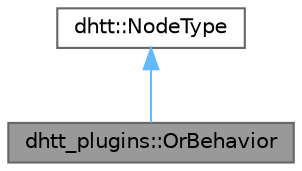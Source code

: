 digraph "dhtt_plugins::OrBehavior"
{
 // LATEX_PDF_SIZE
  bgcolor="transparent";
  edge [fontname=Helvetica,fontsize=10,labelfontname=Helvetica,labelfontsize=10];
  node [fontname=Helvetica,fontsize=10,shape=box,height=0.2,width=0.4];
  Node1 [label="dhtt_plugins::OrBehavior",height=0.2,width=0.4,color="gray40", fillcolor="grey60", style="filled", fontcolor="black",tooltip="Implementation of the OR node for dHTTs."];
  Node2 -> Node1 [dir="back",color="steelblue1",style="solid"];
  Node2 [label="dhtt::NodeType",height=0.2,width=0.4,color="gray40", fillcolor="white", style="filled",URL="$classdhtt_1_1NodeType.html",tooltip="Base class describing the logic of the nodes."];
}
